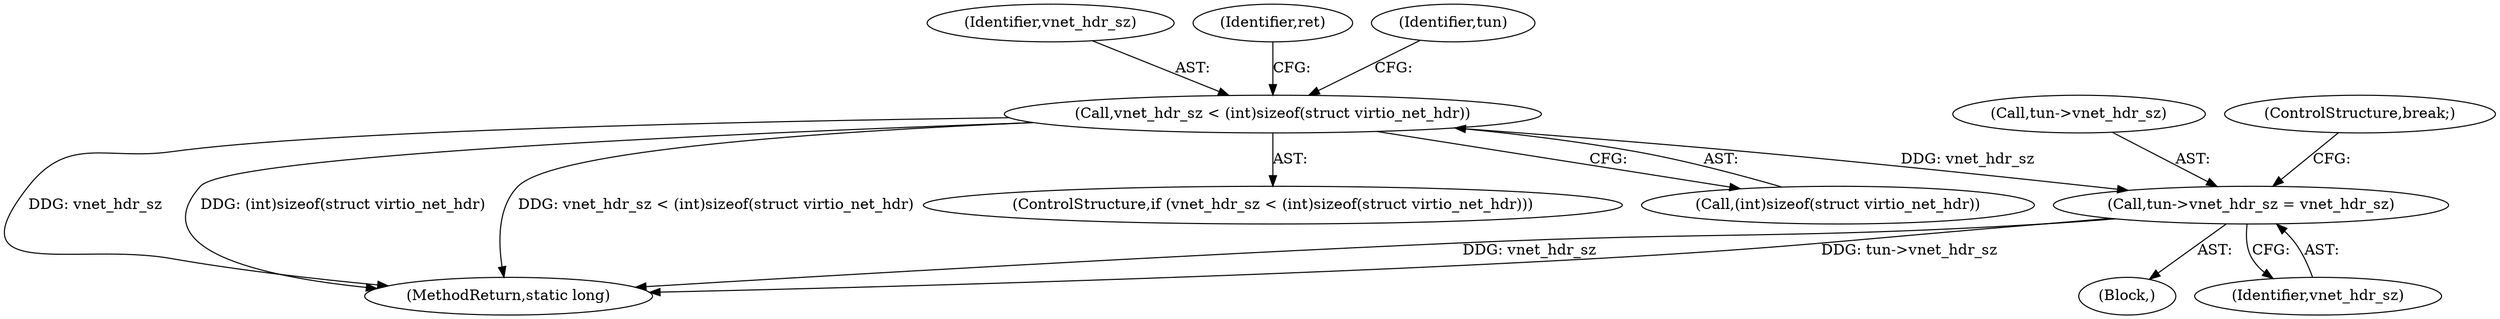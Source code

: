 digraph "0_linux_a117dacde0288f3ec60b6e5bcedae8fa37ee0dfc@pointer" {
"1000564" [label="(Call,tun->vnet_hdr_sz = vnet_hdr_sz)"];
"1000552" [label="(Call,vnet_hdr_sz < (int)sizeof(struct virtio_net_hdr))"];
"1000564" [label="(Call,tun->vnet_hdr_sz = vnet_hdr_sz)"];
"1000565" [label="(Call,tun->vnet_hdr_sz)"];
"1000554" [label="(Call,(int)sizeof(struct virtio_net_hdr))"];
"1000553" [label="(Identifier,vnet_hdr_sz)"];
"1000560" [label="(Identifier,ret)"];
"1000644" [label="(MethodReturn,static long)"];
"1000566" [label="(Identifier,tun)"];
"1000551" [label="(ControlStructure,if (vnet_hdr_sz < (int)sizeof(struct virtio_net_hdr)))"];
"1000552" [label="(Call,vnet_hdr_sz < (int)sizeof(struct virtio_net_hdr))"];
"1000244" [label="(Block,)"];
"1000569" [label="(ControlStructure,break;)"];
"1000568" [label="(Identifier,vnet_hdr_sz)"];
"1000564" -> "1000244"  [label="AST: "];
"1000564" -> "1000568"  [label="CFG: "];
"1000565" -> "1000564"  [label="AST: "];
"1000568" -> "1000564"  [label="AST: "];
"1000569" -> "1000564"  [label="CFG: "];
"1000564" -> "1000644"  [label="DDG: vnet_hdr_sz"];
"1000564" -> "1000644"  [label="DDG: tun->vnet_hdr_sz"];
"1000552" -> "1000564"  [label="DDG: vnet_hdr_sz"];
"1000552" -> "1000551"  [label="AST: "];
"1000552" -> "1000554"  [label="CFG: "];
"1000553" -> "1000552"  [label="AST: "];
"1000554" -> "1000552"  [label="AST: "];
"1000560" -> "1000552"  [label="CFG: "];
"1000566" -> "1000552"  [label="CFG: "];
"1000552" -> "1000644"  [label="DDG: vnet_hdr_sz"];
"1000552" -> "1000644"  [label="DDG: (int)sizeof(struct virtio_net_hdr)"];
"1000552" -> "1000644"  [label="DDG: vnet_hdr_sz < (int)sizeof(struct virtio_net_hdr)"];
}
